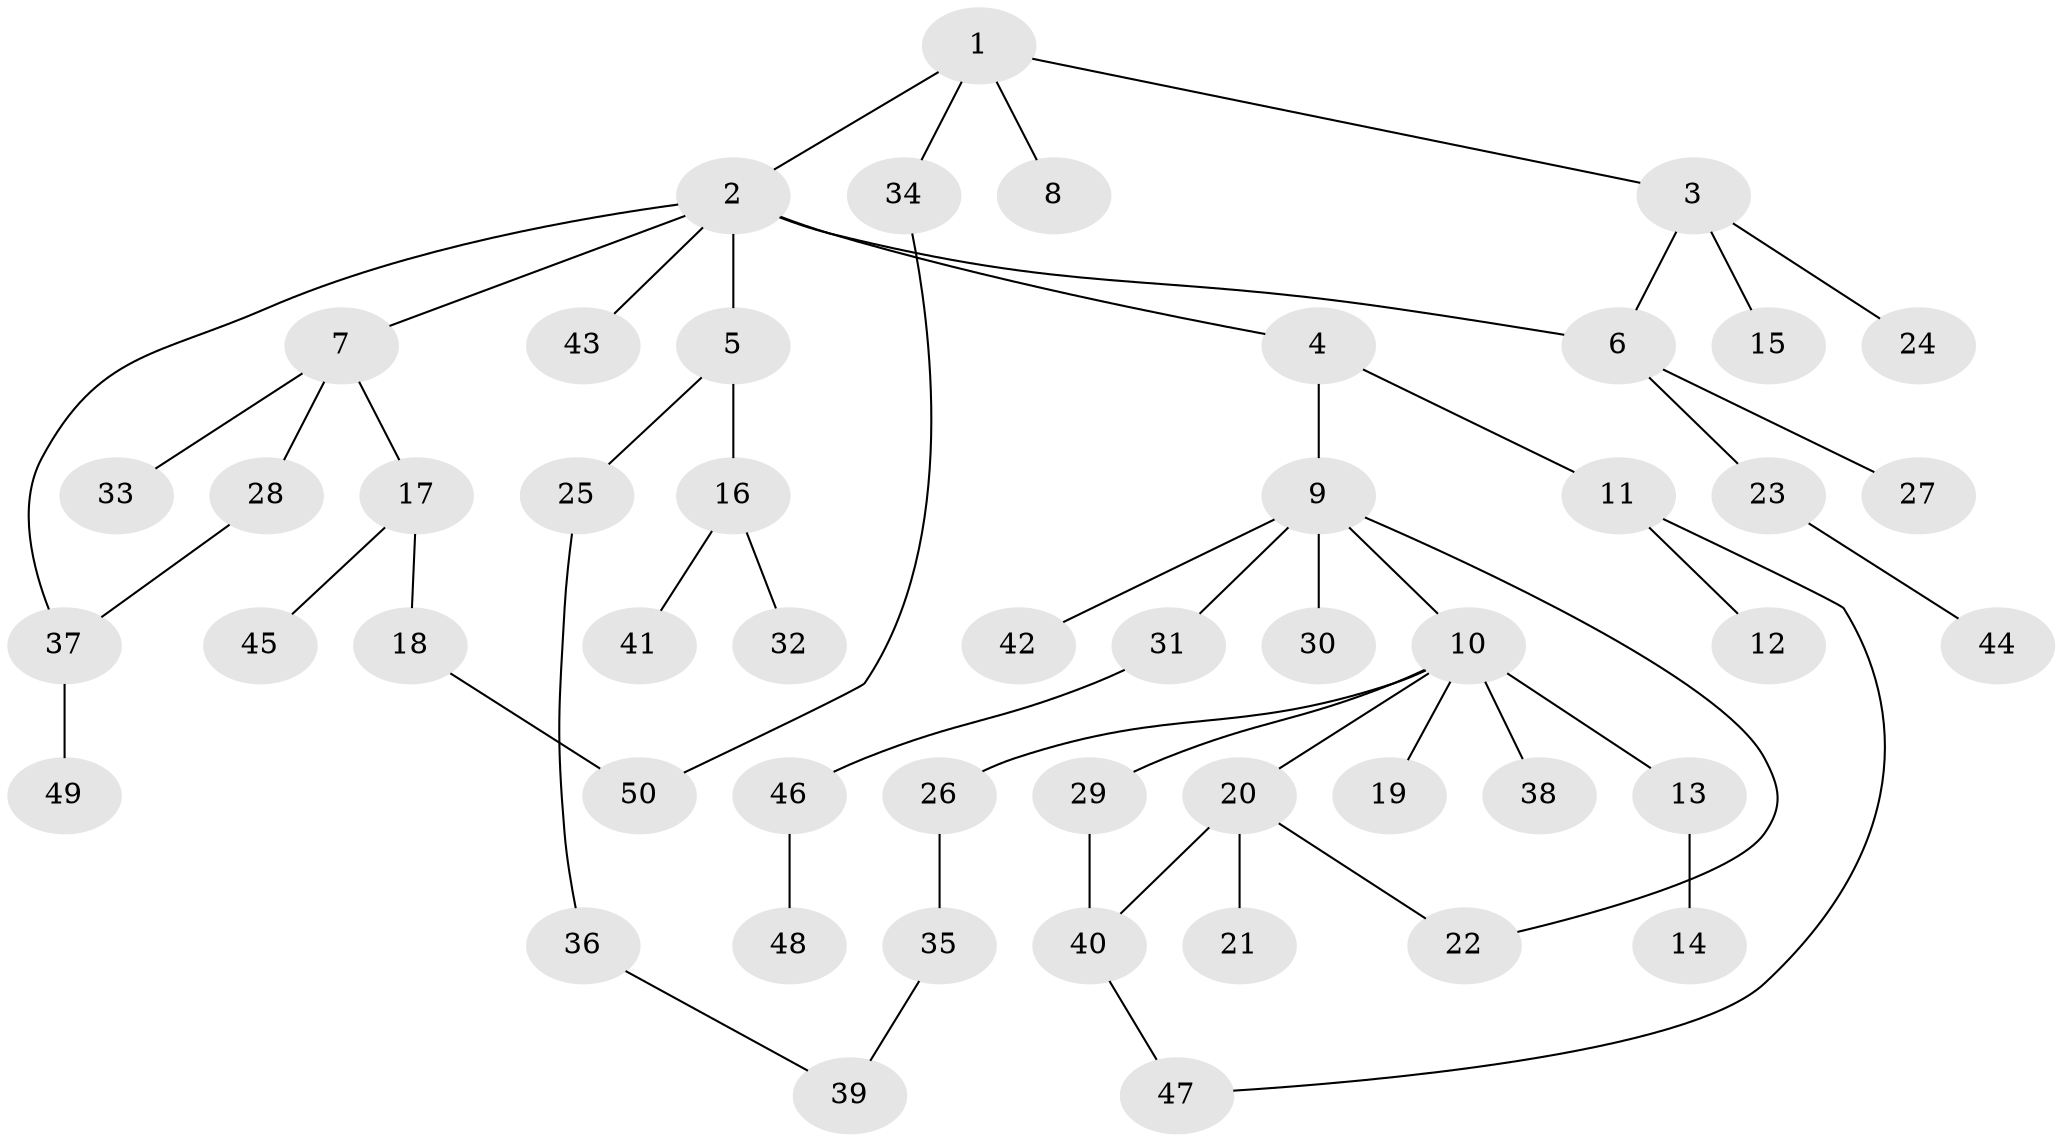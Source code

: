 // coarse degree distribution, {10: 0.04, 3: 0.24, 1: 0.36, 2: 0.28, 5: 0.04, 4: 0.04}
// Generated by graph-tools (version 1.1) at 2025/46/03/06/25 01:46:56]
// undirected, 50 vertices, 56 edges
graph export_dot {
graph [start="1"]
  node [color=gray90,style=filled];
  1;
  2;
  3;
  4;
  5;
  6;
  7;
  8;
  9;
  10;
  11;
  12;
  13;
  14;
  15;
  16;
  17;
  18;
  19;
  20;
  21;
  22;
  23;
  24;
  25;
  26;
  27;
  28;
  29;
  30;
  31;
  32;
  33;
  34;
  35;
  36;
  37;
  38;
  39;
  40;
  41;
  42;
  43;
  44;
  45;
  46;
  47;
  48;
  49;
  50;
  1 -- 2;
  1 -- 3;
  1 -- 8;
  1 -- 34;
  2 -- 4;
  2 -- 5;
  2 -- 7;
  2 -- 43;
  2 -- 6;
  2 -- 37;
  3 -- 6;
  3 -- 15;
  3 -- 24;
  4 -- 9;
  4 -- 11;
  5 -- 16;
  5 -- 25;
  6 -- 23;
  6 -- 27;
  7 -- 17;
  7 -- 28;
  7 -- 33;
  9 -- 10;
  9 -- 30;
  9 -- 31;
  9 -- 42;
  9 -- 22;
  10 -- 13;
  10 -- 19;
  10 -- 20;
  10 -- 26;
  10 -- 29;
  10 -- 38;
  11 -- 12;
  11 -- 47;
  13 -- 14;
  16 -- 32;
  16 -- 41;
  17 -- 18;
  17 -- 45;
  18 -- 50;
  20 -- 21;
  20 -- 22;
  20 -- 40;
  23 -- 44;
  25 -- 36;
  26 -- 35;
  28 -- 37;
  29 -- 40;
  31 -- 46;
  34 -- 50;
  35 -- 39;
  36 -- 39;
  37 -- 49;
  40 -- 47;
  46 -- 48;
}
